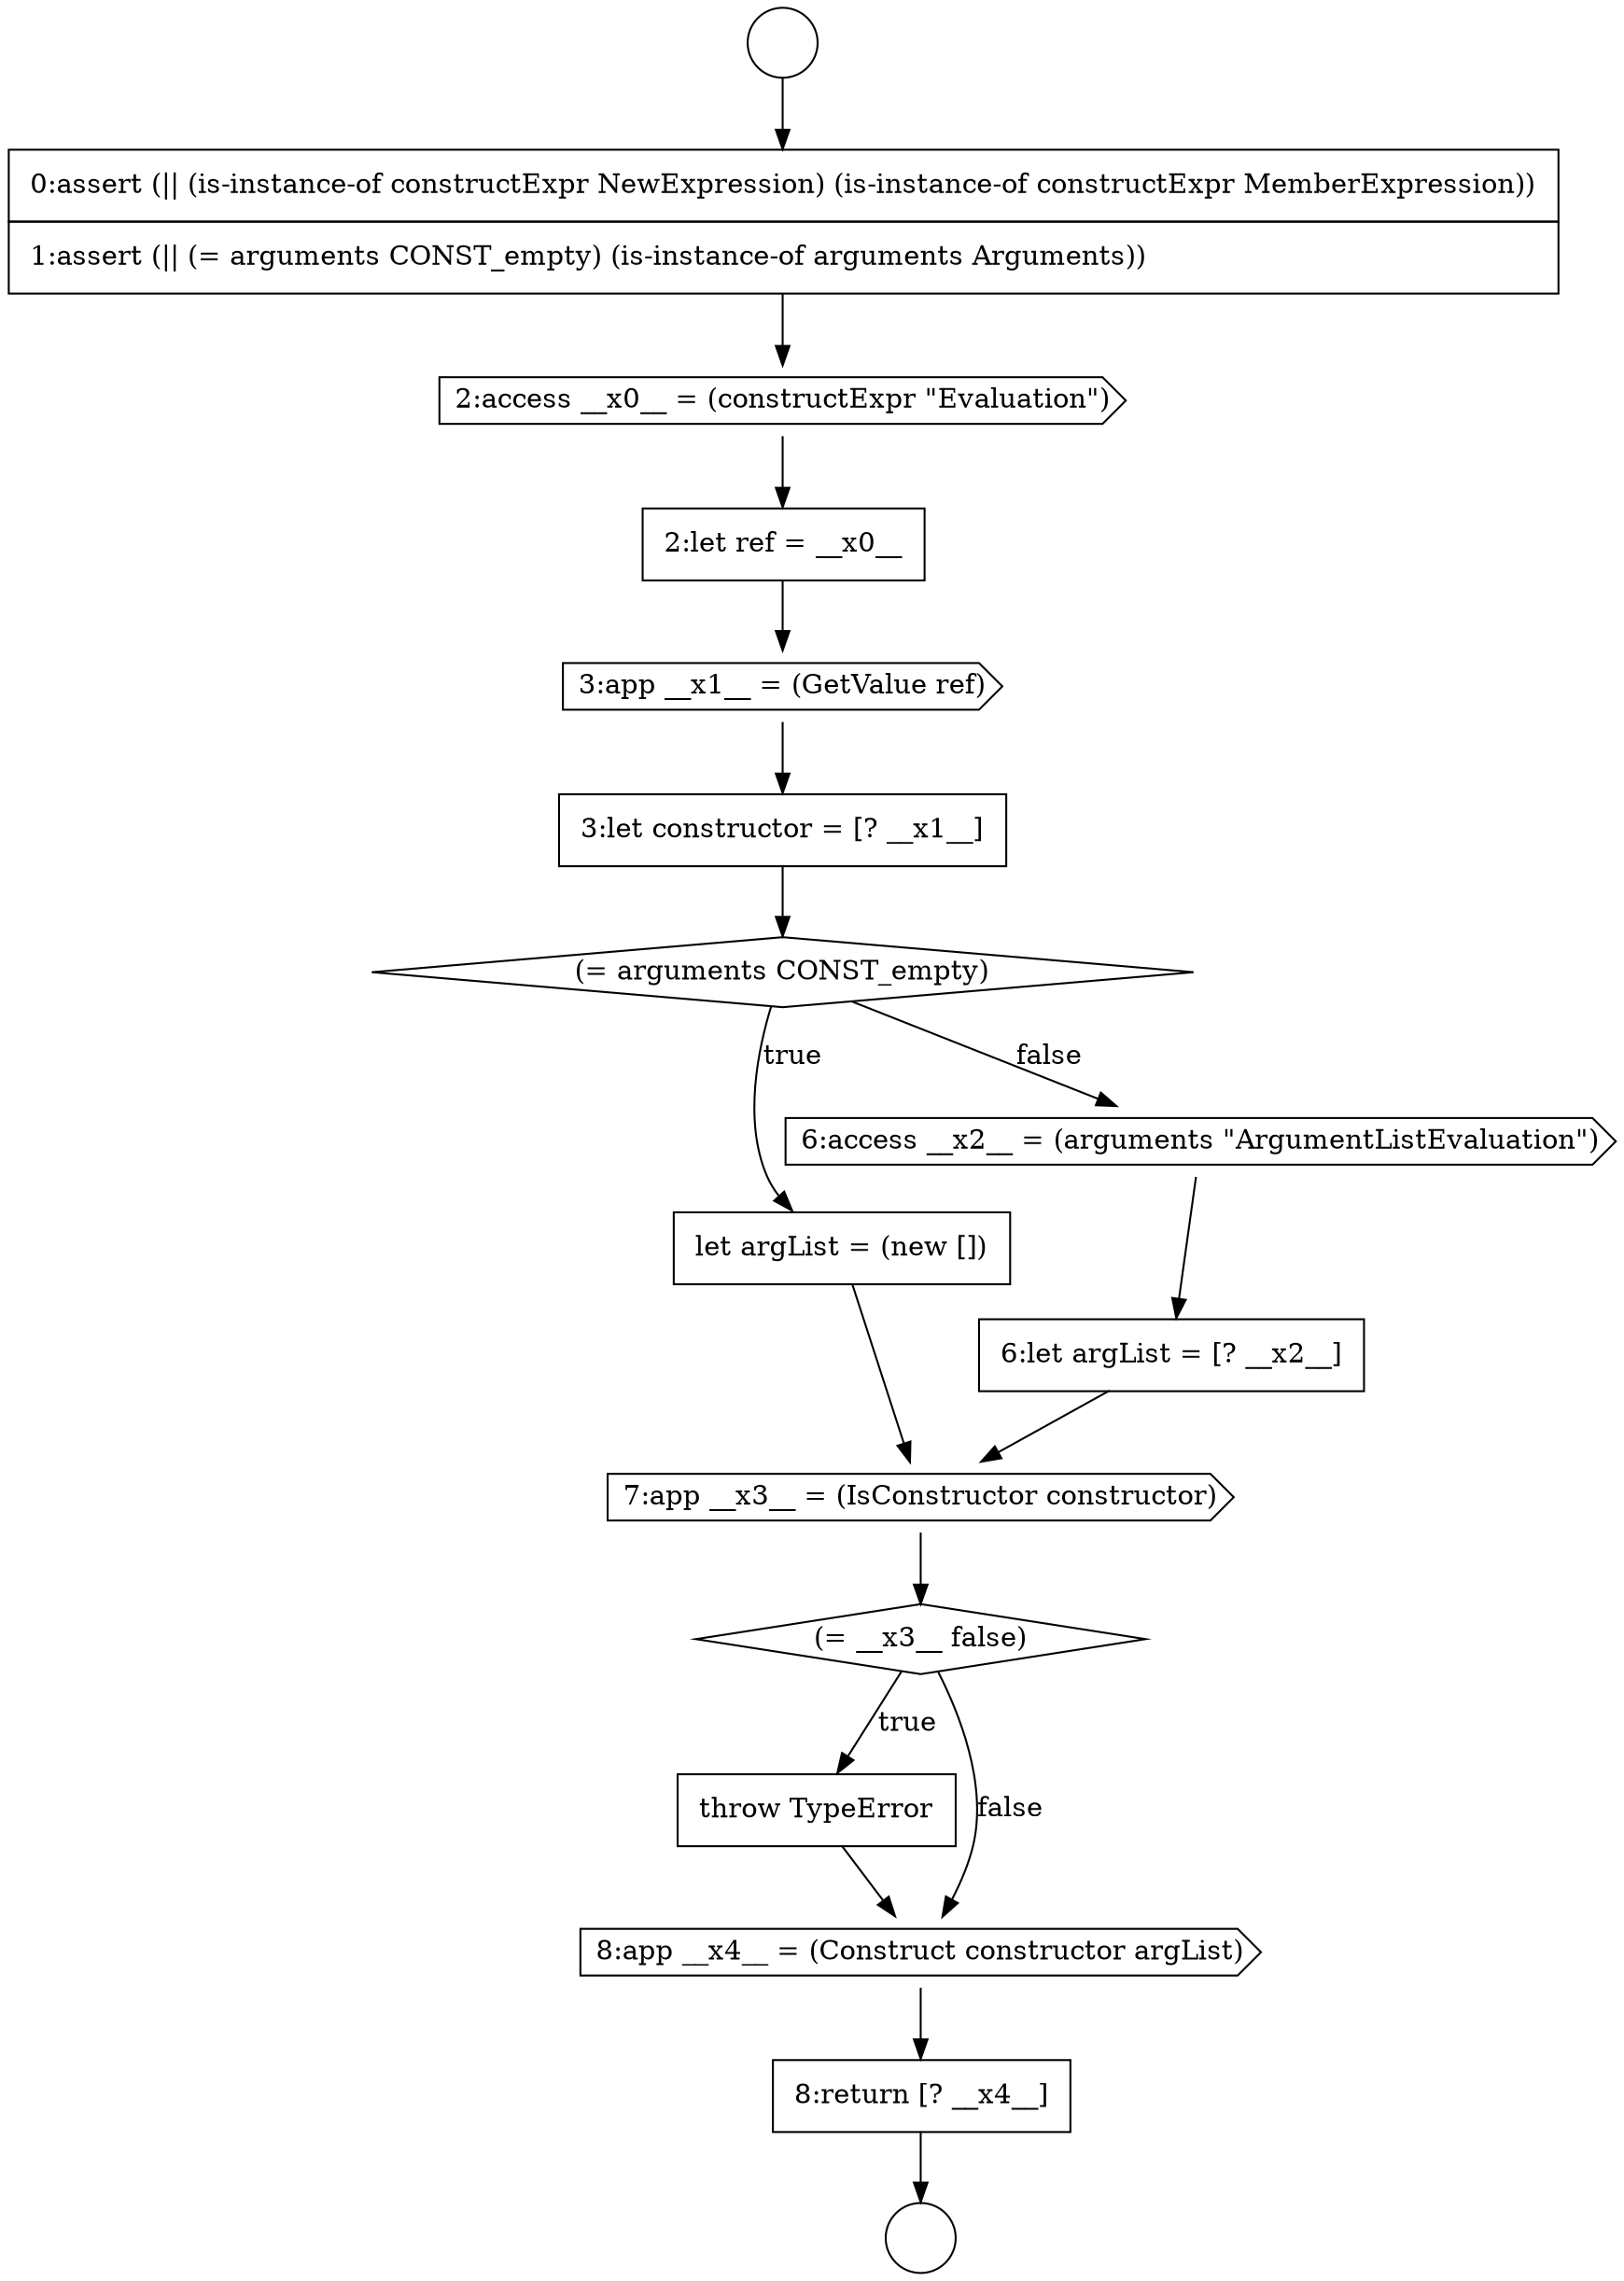 digraph {
  node4595 [shape=diamond, label=<<font color="black">(= arguments CONST_empty)</font>> color="black" fillcolor="white" style=filled]
  node4600 [shape=diamond, label=<<font color="black">(= __x3__ false)</font>> color="black" fillcolor="white" style=filled]
  node4588 [shape=circle label=" " color="black" fillcolor="white" style=filled]
  node4589 [shape=circle label=" " color="black" fillcolor="white" style=filled]
  node4590 [shape=none, margin=0, label=<<font color="black">
    <table border="0" cellborder="1" cellspacing="0" cellpadding="10">
      <tr><td align="left">0:assert (|| (is-instance-of constructExpr NewExpression) (is-instance-of constructExpr MemberExpression))</td></tr>
      <tr><td align="left">1:assert (|| (= arguments CONST_empty) (is-instance-of arguments Arguments))</td></tr>
    </table>
  </font>> color="black" fillcolor="white" style=filled]
  node4601 [shape=none, margin=0, label=<<font color="black">
    <table border="0" cellborder="1" cellspacing="0" cellpadding="10">
      <tr><td align="left">throw TypeError</td></tr>
    </table>
  </font>> color="black" fillcolor="white" style=filled]
  node4598 [shape=none, margin=0, label=<<font color="black">
    <table border="0" cellborder="1" cellspacing="0" cellpadding="10">
      <tr><td align="left">6:let argList = [? __x2__]</td></tr>
    </table>
  </font>> color="black" fillcolor="white" style=filled]
  node4593 [shape=cds, label=<<font color="black">3:app __x1__ = (GetValue ref)</font>> color="black" fillcolor="white" style=filled]
  node4603 [shape=none, margin=0, label=<<font color="black">
    <table border="0" cellborder="1" cellspacing="0" cellpadding="10">
      <tr><td align="left">8:return [? __x4__]</td></tr>
    </table>
  </font>> color="black" fillcolor="white" style=filled]
  node4592 [shape=none, margin=0, label=<<font color="black">
    <table border="0" cellborder="1" cellspacing="0" cellpadding="10">
      <tr><td align="left">2:let ref = __x0__</td></tr>
    </table>
  </font>> color="black" fillcolor="white" style=filled]
  node4594 [shape=none, margin=0, label=<<font color="black">
    <table border="0" cellborder="1" cellspacing="0" cellpadding="10">
      <tr><td align="left">3:let constructor = [? __x1__]</td></tr>
    </table>
  </font>> color="black" fillcolor="white" style=filled]
  node4599 [shape=cds, label=<<font color="black">7:app __x3__ = (IsConstructor constructor)</font>> color="black" fillcolor="white" style=filled]
  node4602 [shape=cds, label=<<font color="black">8:app __x4__ = (Construct constructor argList)</font>> color="black" fillcolor="white" style=filled]
  node4591 [shape=cds, label=<<font color="black">2:access __x0__ = (constructExpr &quot;Evaluation&quot;)</font>> color="black" fillcolor="white" style=filled]
  node4596 [shape=none, margin=0, label=<<font color="black">
    <table border="0" cellborder="1" cellspacing="0" cellpadding="10">
      <tr><td align="left">let argList = (new [])</td></tr>
    </table>
  </font>> color="black" fillcolor="white" style=filled]
  node4597 [shape=cds, label=<<font color="black">6:access __x2__ = (arguments &quot;ArgumentListEvaluation&quot;)</font>> color="black" fillcolor="white" style=filled]
  node4601 -> node4602 [ color="black"]
  node4590 -> node4591 [ color="black"]
  node4592 -> node4593 [ color="black"]
  node4599 -> node4600 [ color="black"]
  node4598 -> node4599 [ color="black"]
  node4591 -> node4592 [ color="black"]
  node4603 -> node4589 [ color="black"]
  node4596 -> node4599 [ color="black"]
  node4593 -> node4594 [ color="black"]
  node4588 -> node4590 [ color="black"]
  node4597 -> node4598 [ color="black"]
  node4600 -> node4601 [label=<<font color="black">true</font>> color="black"]
  node4600 -> node4602 [label=<<font color="black">false</font>> color="black"]
  node4602 -> node4603 [ color="black"]
  node4595 -> node4596 [label=<<font color="black">true</font>> color="black"]
  node4595 -> node4597 [label=<<font color="black">false</font>> color="black"]
  node4594 -> node4595 [ color="black"]
}
